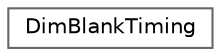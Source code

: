 digraph "Graphical Class Hierarchy"
{
 // LATEX_PDF_SIZE
  bgcolor="transparent";
  edge [fontname=Helvetica,fontsize=10,labelfontname=Helvetica,labelfontsize=10];
  node [fontname=Helvetica,fontsize=10,shape=box,height=0.2,width=0.4];
  rankdir="LR";
  Node0 [id="Node000000",label="DimBlankTiming",height=0.2,width=0.4,color="grey40", fillcolor="white", style="filled",URL="$class_dim_blank_timing.html",tooltip=" "];
}
